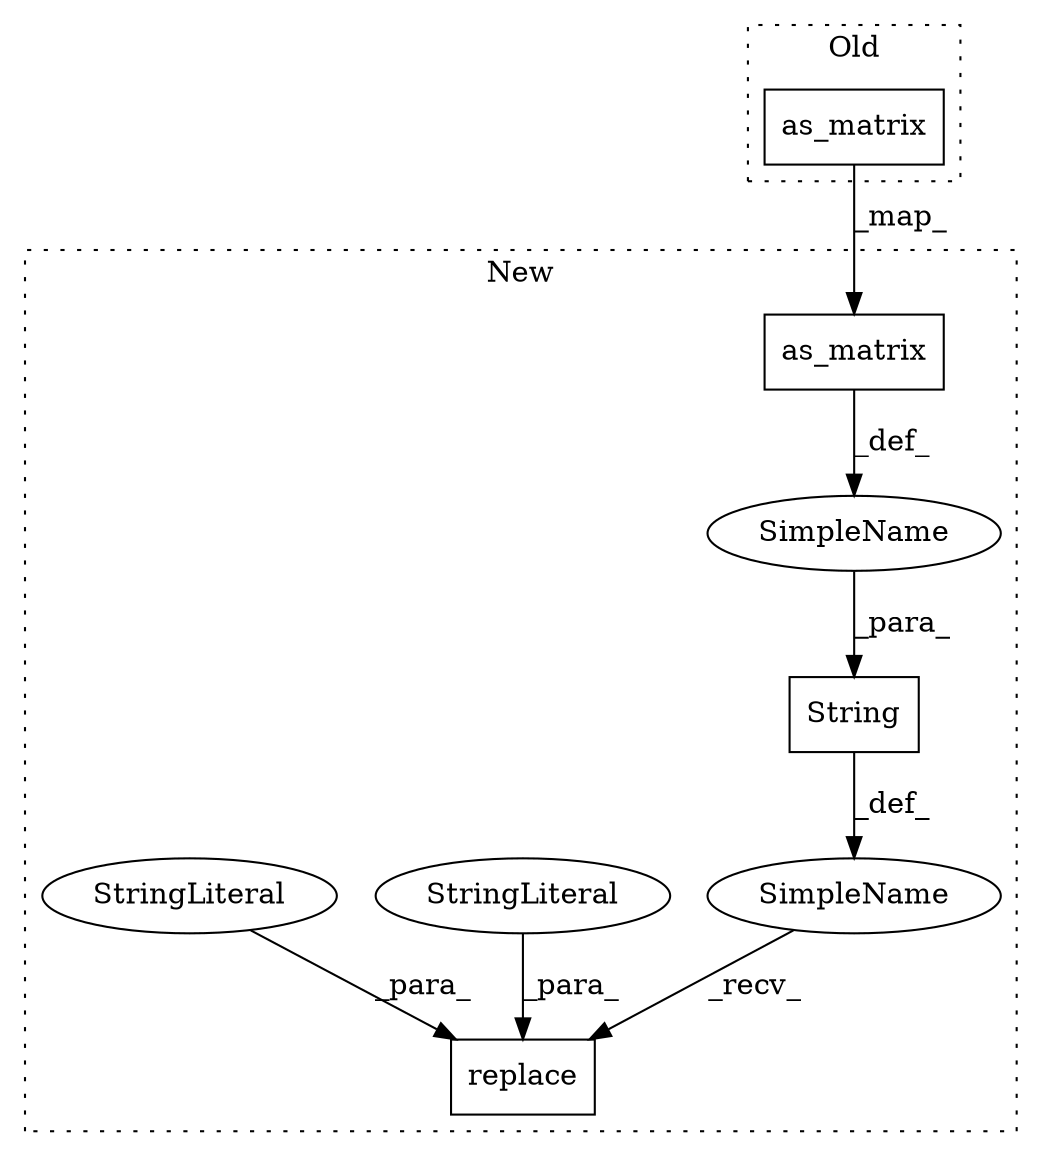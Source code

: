 digraph G {
subgraph cluster0 {
1 [label="as_matrix" a="32" s="5676" l="11" shape="box"];
label = "Old";
style="dotted";
}
subgraph cluster1 {
2 [label="as_matrix" a="32" s="5683" l="11" shape="box"];
3 [label="replace" a="32" s="5696,5717" l="8,1" shape="box"];
4 [label="SimpleName" a="42" s="" l="" shape="ellipse"];
5 [label="StringLiteral" a="45" s="5704" l="4" shape="ellipse"];
6 [label="StringLiteral" a="45" s="5709" l="8" shape="ellipse"];
7 [label="SimpleName" a="42" s="" l="" shape="ellipse"];
8 [label="String" a="32" s="5671,5694" l="7,1" shape="box"];
label = "New";
style="dotted";
}
1 -> 2 [label="_map_"];
2 -> 7 [label="_def_"];
4 -> 3 [label="_recv_"];
5 -> 3 [label="_para_"];
6 -> 3 [label="_para_"];
7 -> 8 [label="_para_"];
8 -> 4 [label="_def_"];
}